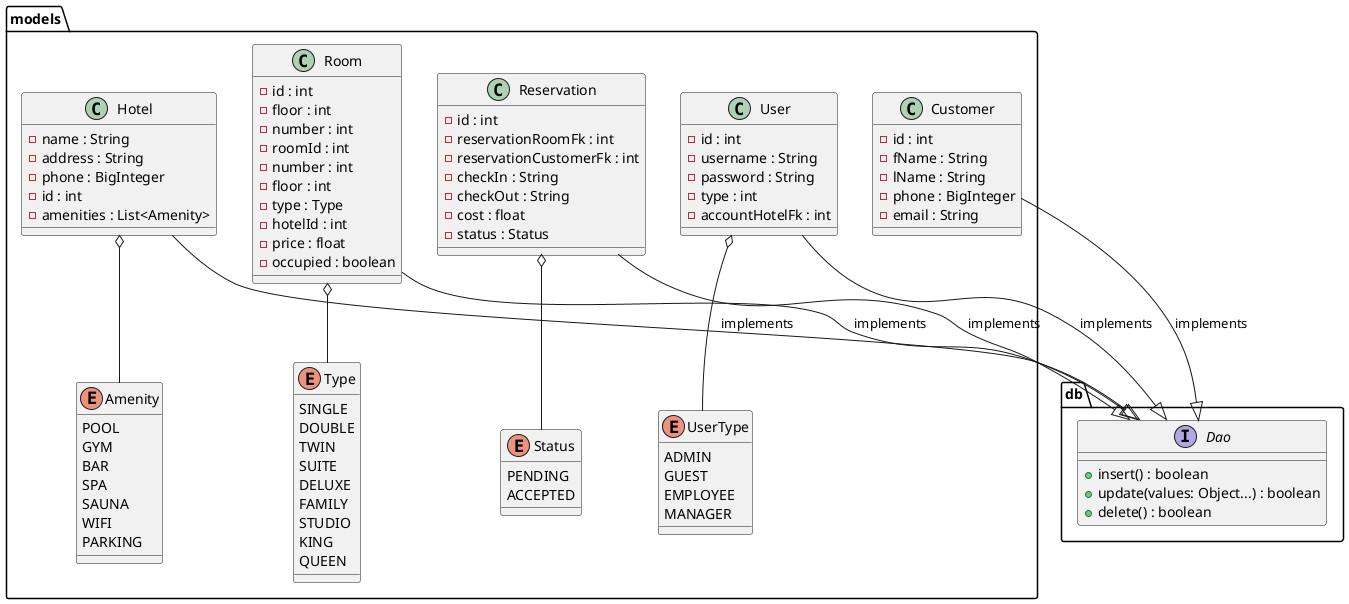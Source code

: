 @startuml models

package db {
    interface Dao {
        + insert() : boolean
        + update(values: Object...) : boolean
        + delete() : boolean
    }
}

package models {
    class Hotel {
        - name : String
        - address : String
        - phone : BigInteger
        - id : int
        - amenities : List<Amenity>
    }
    class Room {
        - id : int
        - floor : int
        - number : int
        - roomId : int
        - number : int
        - floor : int
        - type : Type
        - hotelId : int
        - price : float
        - occupied : boolean
    }
    class Reservation {
        - id : int
        - reservationRoomFk : int
        - reservationCustomerFk : int
        - checkIn : String
        - checkOut : String
        - cost : float
        - status : Status
    }
    class User {
        - id : int
        - username : String
        - password : String
        - type : int
        - accountHotelFk : int
    }
    class Customer {
        - id : int
        - fName : String
        - lName : String
        - phone : BigInteger
        - email : String
    }

    enum Amenity {
        POOL
        GYM
        BAR
        SPA
        SAUNA
        WIFI
        PARKING
    }
    enum Status {
        PENDING
        ACCEPTED
    }
    enum Type {
        SINGLE
        DOUBLE
        TWIN
        SUITE
        DELUXE
        FAMILY
        STUDIO
        KING
        QUEEN
    }
    enum UserType {
        ADMIN
        GUEST
        EMPLOYEE
        MANAGER
    }
}

Hotel o-- Amenity
Reservation o-- Status
Room o-- Type
User o-- UserType

Hotel --|> Dao : implements
Room --|> Dao : implements
Reservation --|> Dao : implements
User --|> Dao : implements
Customer --|> Dao : implements


@enduml
